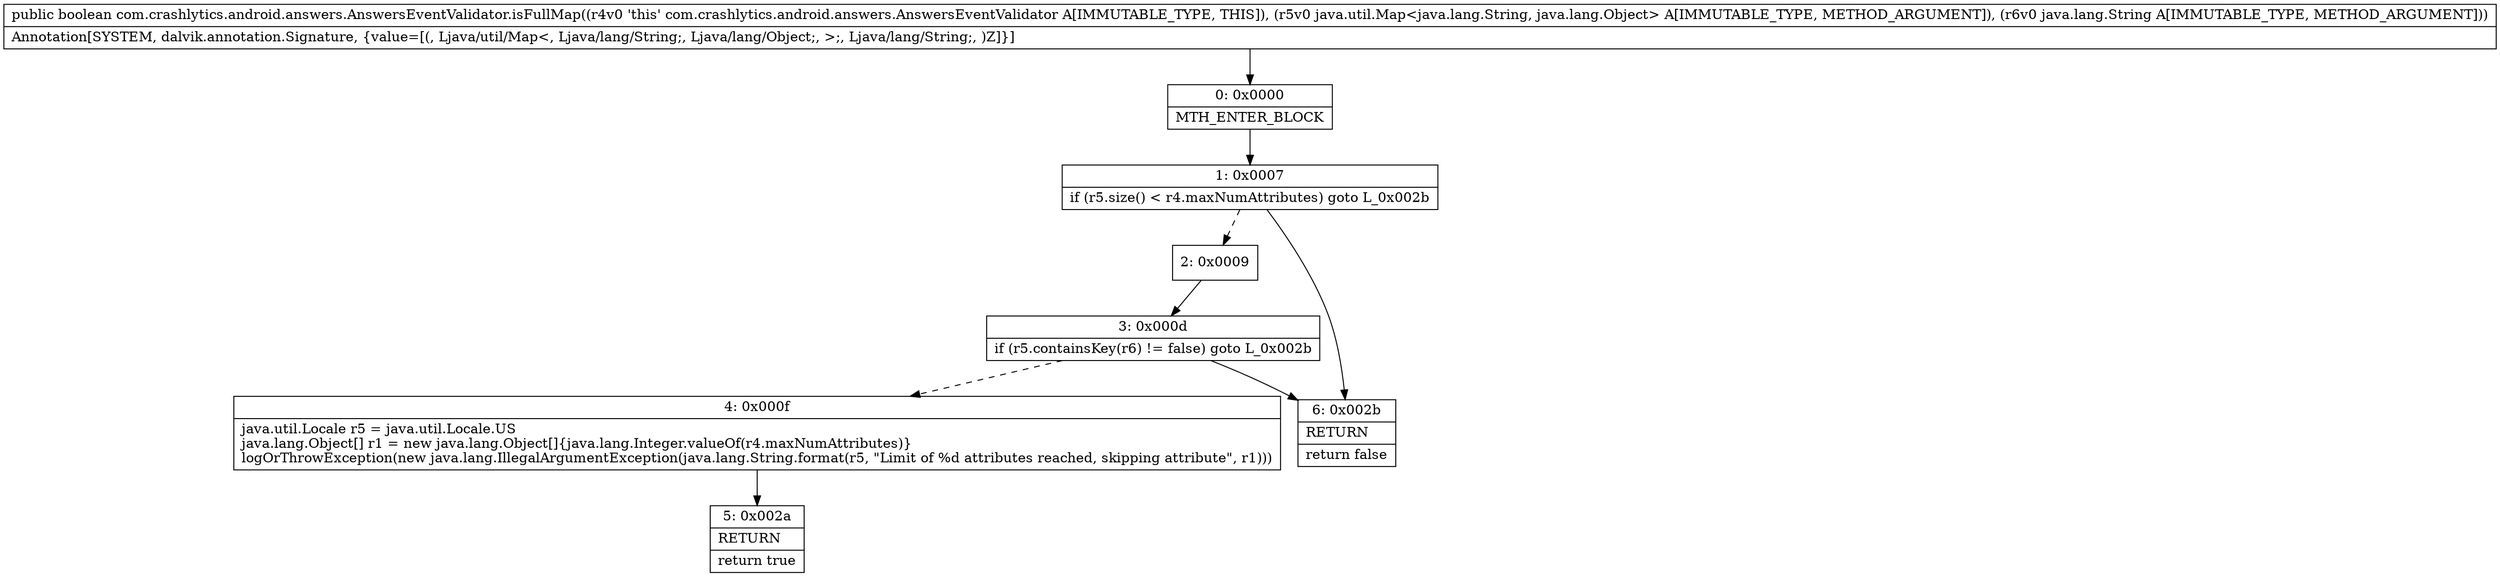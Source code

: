 digraph "CFG forcom.crashlytics.android.answers.AnswersEventValidator.isFullMap(Ljava\/util\/Map;Ljava\/lang\/String;)Z" {
Node_0 [shape=record,label="{0\:\ 0x0000|MTH_ENTER_BLOCK\l}"];
Node_1 [shape=record,label="{1\:\ 0x0007|if (r5.size() \< r4.maxNumAttributes) goto L_0x002b\l}"];
Node_2 [shape=record,label="{2\:\ 0x0009}"];
Node_3 [shape=record,label="{3\:\ 0x000d|if (r5.containsKey(r6) != false) goto L_0x002b\l}"];
Node_4 [shape=record,label="{4\:\ 0x000f|java.util.Locale r5 = java.util.Locale.US\ljava.lang.Object[] r1 = new java.lang.Object[]\{java.lang.Integer.valueOf(r4.maxNumAttributes)\}\llogOrThrowException(new java.lang.IllegalArgumentException(java.lang.String.format(r5, \"Limit of %d attributes reached, skipping attribute\", r1)))\l}"];
Node_5 [shape=record,label="{5\:\ 0x002a|RETURN\l|return true\l}"];
Node_6 [shape=record,label="{6\:\ 0x002b|RETURN\l|return false\l}"];
MethodNode[shape=record,label="{public boolean com.crashlytics.android.answers.AnswersEventValidator.isFullMap((r4v0 'this' com.crashlytics.android.answers.AnswersEventValidator A[IMMUTABLE_TYPE, THIS]), (r5v0 java.util.Map\<java.lang.String, java.lang.Object\> A[IMMUTABLE_TYPE, METHOD_ARGUMENT]), (r6v0 java.lang.String A[IMMUTABLE_TYPE, METHOD_ARGUMENT]))  | Annotation[SYSTEM, dalvik.annotation.Signature, \{value=[(, Ljava\/util\/Map\<, Ljava\/lang\/String;, Ljava\/lang\/Object;, \>;, Ljava\/lang\/String;, )Z]\}]\l}"];
MethodNode -> Node_0;
Node_0 -> Node_1;
Node_1 -> Node_2[style=dashed];
Node_1 -> Node_6;
Node_2 -> Node_3;
Node_3 -> Node_4[style=dashed];
Node_3 -> Node_6;
Node_4 -> Node_5;
}

